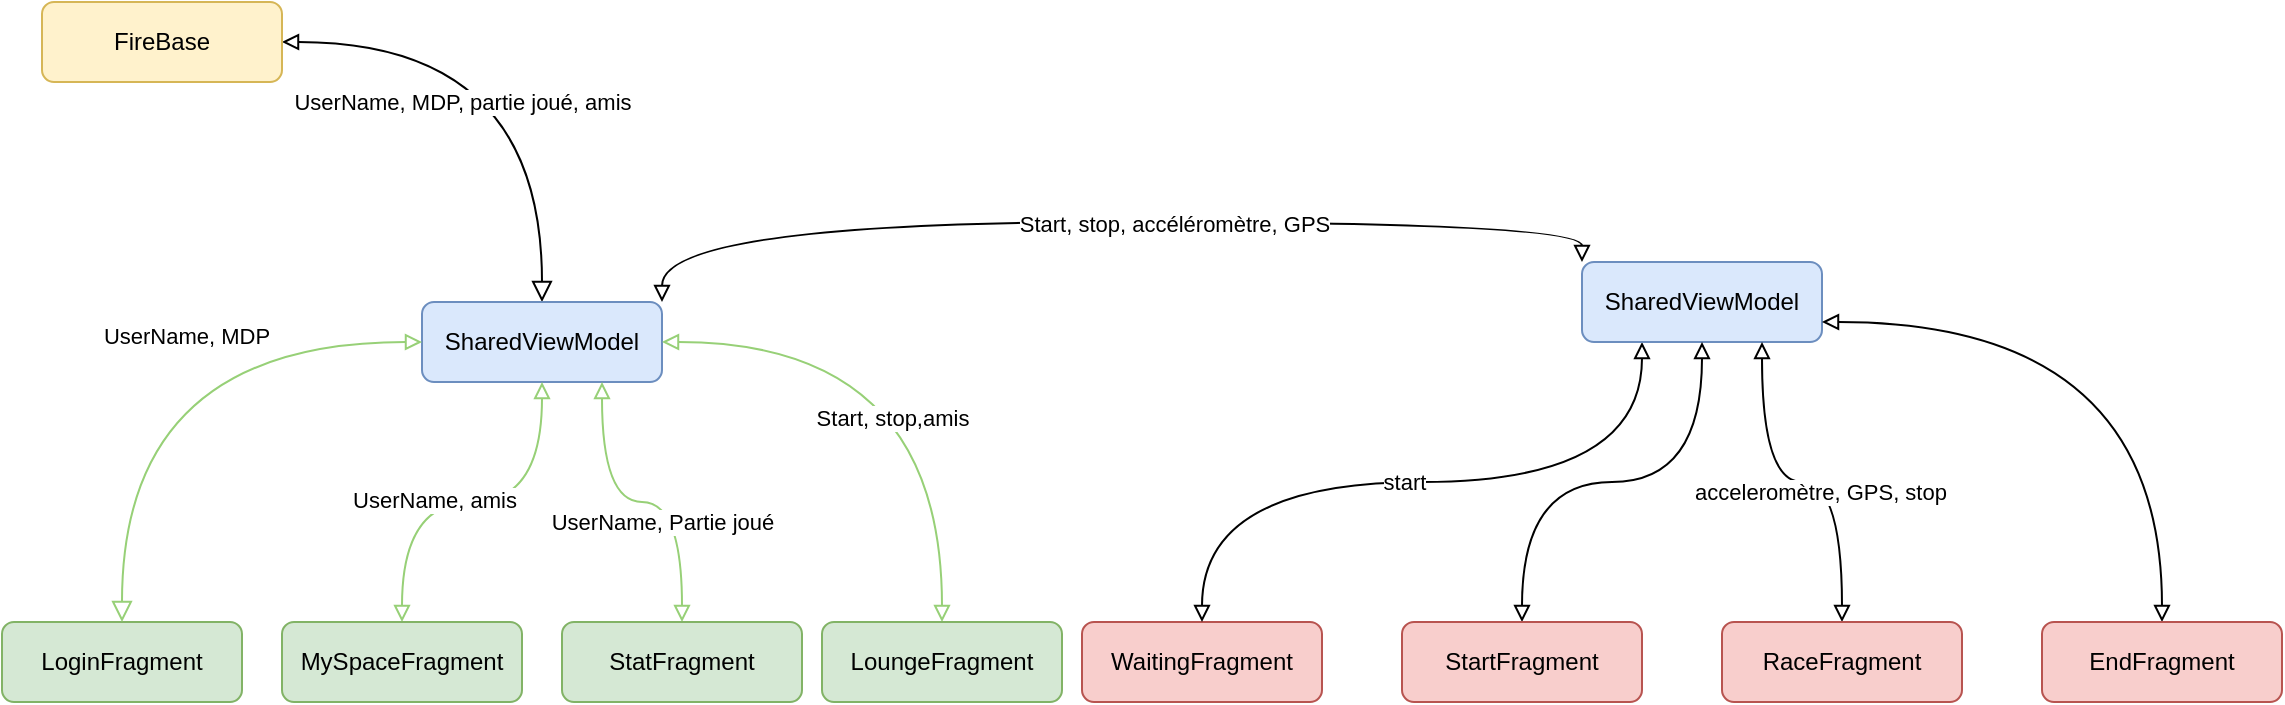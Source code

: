 <mxfile version="20.7.4" type="github">
  <diagram id="C5RBs43oDa-KdzZeNtuy" name="Page-1">
    <mxGraphModel dx="1149" dy="680" grid="1" gridSize="10" guides="1" tooltips="1" connect="1" arrows="1" fold="1" page="1" pageScale="1" pageWidth="1169" pageHeight="827" math="0" shadow="0">
      <root>
        <mxCell id="WIyWlLk6GJQsqaUBKTNV-0" />
        <mxCell id="WIyWlLk6GJQsqaUBKTNV-1" parent="WIyWlLk6GJQsqaUBKTNV-0" />
        <mxCell id="WIyWlLk6GJQsqaUBKTNV-2" value="" style="rounded=0;html=1;jettySize=auto;orthogonalLoop=1;fontSize=11;endArrow=block;endFill=0;endSize=8;strokeWidth=1;shadow=0;labelBackgroundColor=none;edgeStyle=orthogonalEdgeStyle;startArrow=block;startFill=0;entryX=0.5;entryY=0;entryDx=0;entryDy=0;curved=1;" parent="WIyWlLk6GJQsqaUBKTNV-1" source="WIyWlLk6GJQsqaUBKTNV-3" target="WIyWlLk6GJQsqaUBKTNV-7" edge="1">
          <mxGeometry relative="1" as="geometry">
            <mxPoint x="120" y="200" as="targetPoint" />
          </mxGeometry>
        </mxCell>
        <mxCell id="8VJfG6XA3ddtNtJdMbC5-22" value="UserName, MDP, partie joué, amis" style="edgeLabel;html=1;align=center;verticalAlign=middle;resizable=0;points=[];" vertex="1" connectable="0" parent="WIyWlLk6GJQsqaUBKTNV-2">
          <mxGeometry x="-0.127" y="6" relative="1" as="geometry">
            <mxPoint x="-24" y="36" as="offset" />
          </mxGeometry>
        </mxCell>
        <mxCell id="WIyWlLk6GJQsqaUBKTNV-3" value="FireBase" style="rounded=1;whiteSpace=wrap;html=1;fontSize=12;glass=0;strokeWidth=1;shadow=0;fillColor=#fff2cc;strokeColor=#d6b656;" parent="WIyWlLk6GJQsqaUBKTNV-1" vertex="1">
          <mxGeometry x="40" y="20" width="120" height="40" as="geometry" />
        </mxCell>
        <mxCell id="8VJfG6XA3ddtNtJdMbC5-25" style="edgeStyle=orthogonalEdgeStyle;curved=1;rounded=0;orthogonalLoop=1;jettySize=auto;html=1;exitX=1;exitY=0;exitDx=0;exitDy=0;entryX=0;entryY=0;entryDx=0;entryDy=0;strokeColor=#000000;fontColor=#000000;startArrow=block;startFill=0;endArrow=block;endFill=0;" edge="1" parent="WIyWlLk6GJQsqaUBKTNV-1" source="WIyWlLk6GJQsqaUBKTNV-7" target="8VJfG6XA3ddtNtJdMbC5-8">
          <mxGeometry relative="1" as="geometry" />
        </mxCell>
        <mxCell id="8VJfG6XA3ddtNtJdMbC5-26" value="Start, stop, accéléromètre, GPS" style="edgeLabel;html=1;align=center;verticalAlign=middle;resizable=0;points=[];fontColor=#000000;" vertex="1" connectable="0" parent="8VJfG6XA3ddtNtJdMbC5-25">
          <mxGeometry x="0.137" y="-1" relative="1" as="geometry">
            <mxPoint as="offset" />
          </mxGeometry>
        </mxCell>
        <mxCell id="WIyWlLk6GJQsqaUBKTNV-7" value="SharedViewModel" style="rounded=1;whiteSpace=wrap;html=1;fontSize=12;glass=0;strokeWidth=1;shadow=0;fillColor=#dae8fc;strokeColor=#6c8ebf;" parent="WIyWlLk6GJQsqaUBKTNV-1" vertex="1">
          <mxGeometry x="230" y="170" width="120" height="40" as="geometry" />
        </mxCell>
        <mxCell id="8VJfG6XA3ddtNtJdMbC5-2" style="rounded=0;orthogonalLoop=1;jettySize=auto;html=1;entryX=0.5;entryY=1;entryDx=0;entryDy=0;startArrow=block;startFill=0;endArrow=block;endFill=0;edgeStyle=orthogonalEdgeStyle;curved=1;fillColor=#60a917;strokeColor=#97D077;" edge="1" parent="WIyWlLk6GJQsqaUBKTNV-1" source="WIyWlLk6GJQsqaUBKTNV-11" target="WIyWlLk6GJQsqaUBKTNV-7">
          <mxGeometry relative="1" as="geometry" />
        </mxCell>
        <mxCell id="8VJfG6XA3ddtNtJdMbC5-21" value="UserName, amis" style="edgeLabel;html=1;align=center;verticalAlign=middle;resizable=0;points=[];" vertex="1" connectable="0" parent="8VJfG6XA3ddtNtJdMbC5-2">
          <mxGeometry x="-0.207" y="1" relative="1" as="geometry">
            <mxPoint as="offset" />
          </mxGeometry>
        </mxCell>
        <mxCell id="WIyWlLk6GJQsqaUBKTNV-11" value="MySpaceFragment" style="rounded=1;whiteSpace=wrap;html=1;fontSize=12;glass=0;strokeWidth=1;shadow=0;fillColor=#d5e8d4;strokeColor=#82b366;" parent="WIyWlLk6GJQsqaUBKTNV-1" vertex="1">
          <mxGeometry x="160" y="330" width="120" height="40" as="geometry" />
        </mxCell>
        <mxCell id="WIyWlLk6GJQsqaUBKTNV-12" value="LoginFragment" style="rounded=1;whiteSpace=wrap;html=1;fontSize=12;glass=0;strokeWidth=1;shadow=0;fillColor=#d5e8d4;strokeColor=#82b366;" parent="WIyWlLk6GJQsqaUBKTNV-1" vertex="1">
          <mxGeometry x="20" y="330" width="120" height="40" as="geometry" />
        </mxCell>
        <mxCell id="8VJfG6XA3ddtNtJdMbC5-1" value="" style="rounded=0;html=1;jettySize=auto;orthogonalLoop=1;fontSize=11;endArrow=block;endFill=0;endSize=8;strokeWidth=1;shadow=0;labelBackgroundColor=none;startArrow=block;startFill=0;exitX=0;exitY=0.5;exitDx=0;exitDy=0;entryX=0.5;entryY=0;entryDx=0;entryDy=0;edgeStyle=orthogonalEdgeStyle;curved=1;fontColor=#97D077;strokeColor=#97D077;" edge="1" parent="WIyWlLk6GJQsqaUBKTNV-1" source="WIyWlLk6GJQsqaUBKTNV-7" target="WIyWlLk6GJQsqaUBKTNV-12">
          <mxGeometry x="-0.091" y="-10" relative="1" as="geometry">
            <mxPoint x="280.0" y="240.04" as="sourcePoint" />
            <mxPoint x="280.0" y="310.04" as="targetPoint" />
            <mxPoint as="offset" />
          </mxGeometry>
        </mxCell>
        <mxCell id="8VJfG6XA3ddtNtJdMbC5-20" value="UserName, MDP" style="edgeLabel;html=1;align=center;verticalAlign=middle;resizable=0;points=[];" vertex="1" connectable="0" parent="8VJfG6XA3ddtNtJdMbC5-1">
          <mxGeometry x="-0.184" y="-3" relative="1" as="geometry">
            <mxPoint as="offset" />
          </mxGeometry>
        </mxCell>
        <mxCell id="8VJfG6XA3ddtNtJdMbC5-6" style="edgeStyle=orthogonalEdgeStyle;curved=1;rounded=0;orthogonalLoop=1;jettySize=auto;html=1;entryX=0.75;entryY=1;entryDx=0;entryDy=0;startArrow=block;startFill=0;endArrow=block;endFill=0;exitX=0.5;exitY=0;exitDx=0;exitDy=0;strokeColor=#97D077;" edge="1" parent="WIyWlLk6GJQsqaUBKTNV-1" source="8VJfG6XA3ddtNtJdMbC5-3" target="WIyWlLk6GJQsqaUBKTNV-7">
          <mxGeometry relative="1" as="geometry" />
        </mxCell>
        <mxCell id="8VJfG6XA3ddtNtJdMbC5-23" value="UserName, Partie joué" style="edgeLabel;html=1;align=center;verticalAlign=middle;resizable=0;points=[];fontColor=#000000;" vertex="1" connectable="0" parent="8VJfG6XA3ddtNtJdMbC5-6">
          <mxGeometry x="0.34" y="-3" relative="1" as="geometry">
            <mxPoint x="27" y="17" as="offset" />
          </mxGeometry>
        </mxCell>
        <mxCell id="8VJfG6XA3ddtNtJdMbC5-3" value="StatFragment" style="rounded=1;whiteSpace=wrap;html=1;fontSize=12;glass=0;strokeWidth=1;shadow=0;fillColor=#d5e8d4;strokeColor=#82b366;" vertex="1" parent="WIyWlLk6GJQsqaUBKTNV-1">
          <mxGeometry x="300" y="330" width="120" height="40" as="geometry" />
        </mxCell>
        <mxCell id="8VJfG6XA3ddtNtJdMbC5-7" value="WaitingFragment" style="rounded=1;whiteSpace=wrap;html=1;fontSize=12;glass=0;strokeWidth=1;shadow=0;fillColor=#f8cecc;strokeColor=#b85450;" vertex="1" parent="WIyWlLk6GJQsqaUBKTNV-1">
          <mxGeometry x="560" y="330" width="120" height="40" as="geometry" />
        </mxCell>
        <mxCell id="8VJfG6XA3ddtNtJdMbC5-10" style="edgeStyle=orthogonalEdgeStyle;curved=1;rounded=0;orthogonalLoop=1;jettySize=auto;html=1;entryX=0.5;entryY=0;entryDx=0;entryDy=0;strokeColor=#000000;startArrow=block;startFill=0;endArrow=block;endFill=0;exitX=0.25;exitY=1;exitDx=0;exitDy=0;" edge="1" parent="WIyWlLk6GJQsqaUBKTNV-1" source="8VJfG6XA3ddtNtJdMbC5-8" target="8VJfG6XA3ddtNtJdMbC5-7">
          <mxGeometry relative="1" as="geometry" />
        </mxCell>
        <mxCell id="8VJfG6XA3ddtNtJdMbC5-27" value="start" style="edgeLabel;html=1;align=center;verticalAlign=middle;resizable=0;points=[];fontColor=#000000;" vertex="1" connectable="0" parent="8VJfG6XA3ddtNtJdMbC5-10">
          <mxGeometry x="-0.207" relative="1" as="geometry">
            <mxPoint x="-47" as="offset" />
          </mxGeometry>
        </mxCell>
        <mxCell id="8VJfG6XA3ddtNtJdMbC5-8" value="SharedViewModel" style="rounded=1;whiteSpace=wrap;html=1;fontSize=12;glass=0;strokeWidth=1;shadow=0;fillColor=#dae8fc;strokeColor=#6c8ebf;" vertex="1" parent="WIyWlLk6GJQsqaUBKTNV-1">
          <mxGeometry x="810" y="150" width="120" height="40" as="geometry" />
        </mxCell>
        <mxCell id="8VJfG6XA3ddtNtJdMbC5-14" style="edgeStyle=orthogonalEdgeStyle;curved=1;rounded=0;orthogonalLoop=1;jettySize=auto;html=1;entryX=0.5;entryY=1;entryDx=0;entryDy=0;strokeColor=#000000;startArrow=block;startFill=0;endArrow=block;endFill=0;" edge="1" parent="WIyWlLk6GJQsqaUBKTNV-1" source="8VJfG6XA3ddtNtJdMbC5-11" target="8VJfG6XA3ddtNtJdMbC5-8">
          <mxGeometry relative="1" as="geometry" />
        </mxCell>
        <mxCell id="8VJfG6XA3ddtNtJdMbC5-11" value="StartFragment" style="rounded=1;whiteSpace=wrap;html=1;fontSize=12;glass=0;strokeWidth=1;shadow=0;fillColor=#f8cecc;strokeColor=#b85450;" vertex="1" parent="WIyWlLk6GJQsqaUBKTNV-1">
          <mxGeometry x="720" y="330" width="120" height="40" as="geometry" />
        </mxCell>
        <mxCell id="8VJfG6XA3ddtNtJdMbC5-15" style="edgeStyle=orthogonalEdgeStyle;curved=1;rounded=0;orthogonalLoop=1;jettySize=auto;html=1;entryX=0.75;entryY=1;entryDx=0;entryDy=0;strokeColor=#000000;startArrow=block;startFill=0;endArrow=block;endFill=0;" edge="1" parent="WIyWlLk6GJQsqaUBKTNV-1" source="8VJfG6XA3ddtNtJdMbC5-12" target="8VJfG6XA3ddtNtJdMbC5-8">
          <mxGeometry relative="1" as="geometry" />
        </mxCell>
        <mxCell id="8VJfG6XA3ddtNtJdMbC5-28" value="acceleromètre, GPS, stop" style="edgeLabel;html=1;align=center;verticalAlign=middle;resizable=0;points=[];fontColor=#000000;" vertex="1" connectable="0" parent="8VJfG6XA3ddtNtJdMbC5-15">
          <mxGeometry x="-0.1" y="5" relative="1" as="geometry">
            <mxPoint as="offset" />
          </mxGeometry>
        </mxCell>
        <mxCell id="8VJfG6XA3ddtNtJdMbC5-12" value="RaceFragment" style="rounded=1;whiteSpace=wrap;html=1;fontSize=12;glass=0;strokeWidth=1;shadow=0;fillColor=#f8cecc;strokeColor=#b85450;" vertex="1" parent="WIyWlLk6GJQsqaUBKTNV-1">
          <mxGeometry x="880" y="330" width="120" height="40" as="geometry" />
        </mxCell>
        <mxCell id="8VJfG6XA3ddtNtJdMbC5-16" style="edgeStyle=orthogonalEdgeStyle;curved=1;rounded=0;orthogonalLoop=1;jettySize=auto;html=1;entryX=1;entryY=0.75;entryDx=0;entryDy=0;strokeColor=#000000;startArrow=block;startFill=0;endArrow=block;endFill=0;exitX=0.5;exitY=0;exitDx=0;exitDy=0;" edge="1" parent="WIyWlLk6GJQsqaUBKTNV-1" source="8VJfG6XA3ddtNtJdMbC5-13" target="8VJfG6XA3ddtNtJdMbC5-8">
          <mxGeometry relative="1" as="geometry" />
        </mxCell>
        <mxCell id="8VJfG6XA3ddtNtJdMbC5-13" value="EndFragment" style="rounded=1;whiteSpace=wrap;html=1;fontSize=12;glass=0;strokeWidth=1;shadow=0;fillColor=#f8cecc;strokeColor=#b85450;" vertex="1" parent="WIyWlLk6GJQsqaUBKTNV-1">
          <mxGeometry x="1040" y="330" width="120" height="40" as="geometry" />
        </mxCell>
        <mxCell id="8VJfG6XA3ddtNtJdMbC5-19" style="edgeStyle=orthogonalEdgeStyle;curved=1;rounded=0;orthogonalLoop=1;jettySize=auto;html=1;entryX=1;entryY=0.5;entryDx=0;entryDy=0;strokeColor=#97D077;startArrow=block;startFill=0;endArrow=block;endFill=0;exitX=0.5;exitY=0;exitDx=0;exitDy=0;" edge="1" parent="WIyWlLk6GJQsqaUBKTNV-1" source="8VJfG6XA3ddtNtJdMbC5-18" target="WIyWlLk6GJQsqaUBKTNV-7">
          <mxGeometry relative="1" as="geometry" />
        </mxCell>
        <mxCell id="8VJfG6XA3ddtNtJdMbC5-24" value="Start, stop,amis" style="edgeLabel;html=1;align=center;verticalAlign=middle;resizable=0;points=[];fontColor=#000000;" vertex="1" connectable="0" parent="8VJfG6XA3ddtNtJdMbC5-19">
          <mxGeometry x="-0.273" y="25" relative="1" as="geometry">
            <mxPoint as="offset" />
          </mxGeometry>
        </mxCell>
        <mxCell id="8VJfG6XA3ddtNtJdMbC5-18" value="LoungeFragment" style="rounded=1;whiteSpace=wrap;html=1;fontSize=12;glass=0;strokeWidth=1;shadow=0;fillColor=#d5e8d4;strokeColor=#82b366;" vertex="1" parent="WIyWlLk6GJQsqaUBKTNV-1">
          <mxGeometry x="430" y="330" width="120" height="40" as="geometry" />
        </mxCell>
      </root>
    </mxGraphModel>
  </diagram>
</mxfile>
